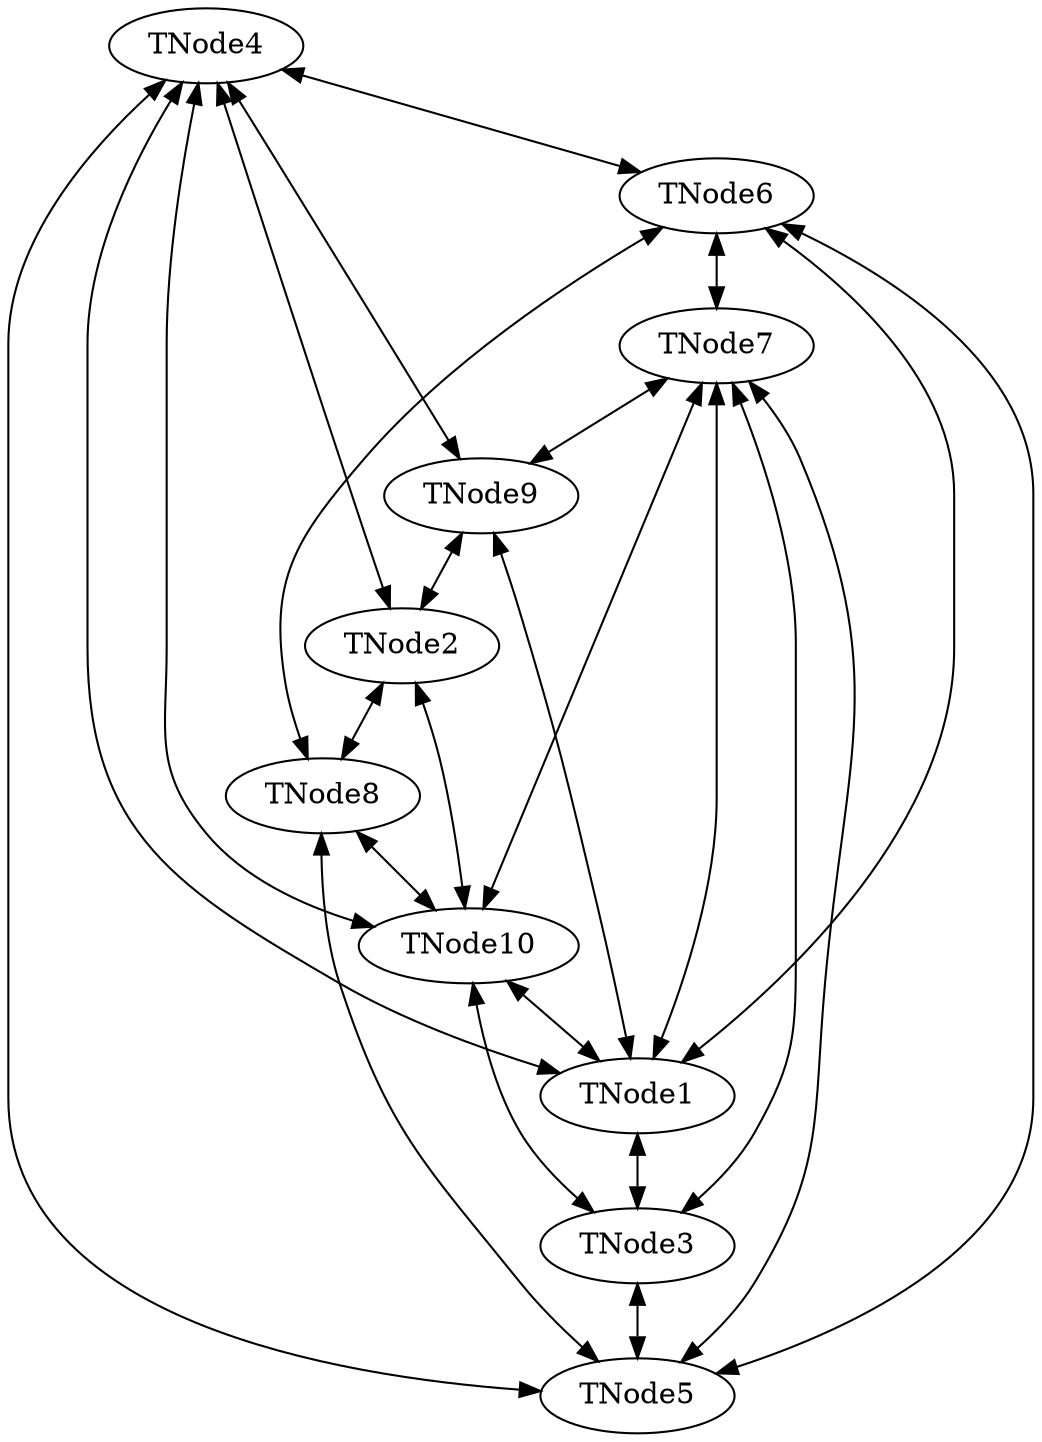 digraph G {
  concentrate=true;
  TNode4 -> TNode6;
  TNode6 -> TNode4;
  TNode6 -> TNode5;
  TNode5 -> TNode6;
  TNode5 -> TNode3;
  TNode3 -> TNode5;
  TNode3 -> TNode1;
  TNode1 -> TNode3;
  TNode1 -> TNode10;
  TNode10 -> TNode1;
  TNode10 -> TNode8;
  TNode8 -> TNode10;
  TNode8 -> TNode2;
  TNode2 -> TNode8;
  TNode2 -> TNode9;
  TNode9 -> TNode2;
  TNode9 -> TNode7;
  TNode7 -> TNode9;
  TNode4 -> TNode5;
  TNode5 -> TNode4;
  TNode2 -> TNode10;
  TNode10 -> TNode2;
  TNode6 -> TNode7;
  TNode7 -> TNode6;
  TNode6 -> TNode8;
  TNode8 -> TNode6;
  TNode1 -> TNode7;
  TNode7 -> TNode1;
  TNode3 -> TNode10;
  TNode10 -> TNode3;
  TNode5 -> TNode7;
  TNode7 -> TNode5;
  TNode1 -> TNode4;
  TNode4 -> TNode1;
  TNode5 -> TNode8;
  TNode8 -> TNode5;
  TNode3 -> TNode7;
  TNode7 -> TNode3;
  TNode2 -> TNode4;
  TNode4 -> TNode2;
  TNode1 -> TNode9;
  TNode9 -> TNode1;
  TNode7 -> TNode10;
  TNode10 -> TNode7;
  TNode4 -> TNode10;
  TNode10 -> TNode4;
  TNode1 -> TNode6;
  TNode6 -> TNode1;
  TNode4 -> TNode9;
  TNode9 -> TNode4;
}

